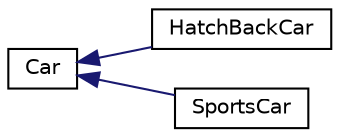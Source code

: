 digraph "Graphical Class Hierarchy"
{
 // LATEX_PDF_SIZE
  edge [fontname="Helvetica",fontsize="10",labelfontname="Helvetica",labelfontsize="10"];
  node [fontname="Helvetica",fontsize="10",shape=record];
  rankdir="LR";
  Node0 [label="Car",height=0.2,width=0.4,color="black", fillcolor="white", style="filled",URL="$classCar.html",tooltip=" "];
  Node0 -> Node1 [dir="back",color="midnightblue",fontsize="10",style="solid",fontname="Helvetica"];
  Node1 [label="HatchBackCar",height=0.2,width=0.4,color="black", fillcolor="white", style="filled",URL="$classHatchBackCar.html",tooltip=" "];
  Node0 -> Node2 [dir="back",color="midnightblue",fontsize="10",style="solid",fontname="Helvetica"];
  Node2 [label="SportsCar",height=0.2,width=0.4,color="black", fillcolor="white", style="filled",URL="$classSportsCar.html",tooltip=" "];
}
